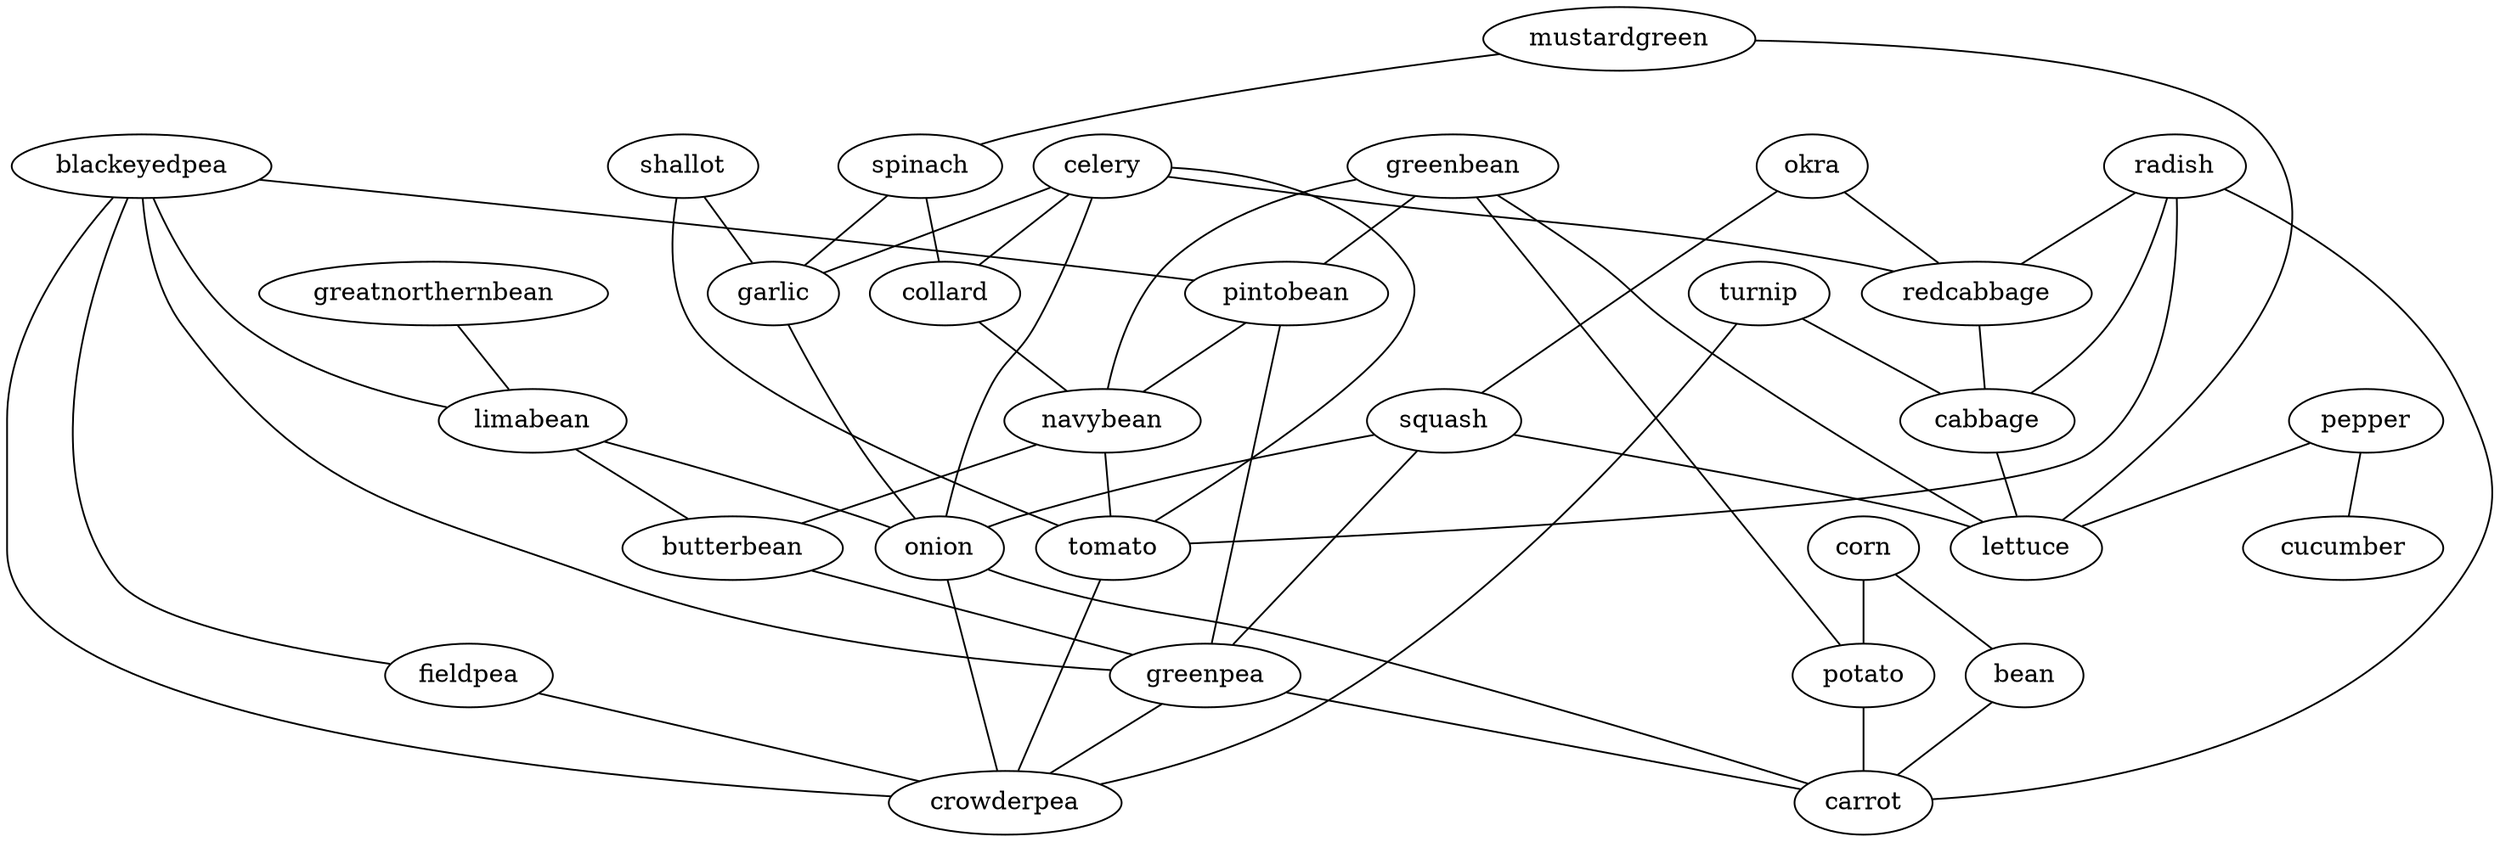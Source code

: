 strict graph G {
radish;
greatnorthernbean;
turnip;
mustardgreen;
okra;
spinach;
blackeyedpea;
greenbean;
limabean;
celery;
collard;
pintobean;
navybean;
fieldpea;
butterbean;
redcabbage;
pepper;
shallot;
corn;
squash;
greenpea;
bean;
garlic;
cabbage;
tomato;
onion;
potato;
crowderpea;
carrot;
cucumber;
lettuce;
radish -- tomato  [weight=1];
radish -- redcabbage  [weight=1];
radish -- carrot  [weight=1];
radish -- cabbage  [weight=1];
greatnorthernbean -- limabean  [weight=1];
turnip -- cabbage  [weight=1];
turnip -- crowderpea  [weight=1];
mustardgreen -- lettuce  [weight=1];
mustardgreen -- spinach  [weight=1];
okra -- redcabbage  [weight=1];
okra -- squash  [weight=1];
spinach -- garlic  [weight=1];
spinach -- collard  [weight=1];
blackeyedpea -- fieldpea  [weight=1];
blackeyedpea -- greenpea  [weight=1];
blackeyedpea -- crowderpea  [weight=1];
blackeyedpea -- pintobean  [weight=1];
blackeyedpea -- limabean  [weight=1];
greenbean -- potato  [weight=1];
greenbean -- lettuce  [weight=1];
greenbean -- pintobean  [weight=1];
greenbean -- navybean  [weight=1];
limabean -- onion  [weight=1];
limabean -- butterbean  [weight=1];
celery -- tomato  [weight=1];
celery -- redcabbage  [weight=1];
celery -- onion  [weight=1];
celery -- collard  [weight=1];
celery -- garlic  [weight=1];
collard -- navybean  [weight=1];
pintobean -- navybean  [weight=1];
pintobean -- greenpea  [weight=1];
navybean -- tomato  [weight=1];
navybean -- butterbean  [weight=1];
fieldpea -- crowderpea  [weight=1];
butterbean -- greenpea  [weight=1];
redcabbage -- cabbage  [weight=1];
pepper -- lettuce  [weight=1];
pepper -- cucumber  [weight=1];
shallot -- tomato  [weight=1];
shallot -- garlic  [weight=1];
corn -- bean  [weight=1];
corn -- potato  [weight=1];
squash -- lettuce  [weight=1];
squash -- greenpea  [weight=1];
squash -- onion  [weight=1];
greenpea -- crowderpea  [weight=1];
greenpea -- carrot  [weight=1];
bean -- carrot  [weight=1];
garlic -- onion  [weight=1];
cabbage -- lettuce  [weight=1];
tomato -- crowderpea  [weight=1];
onion -- crowderpea  [weight=1];
onion -- carrot  [weight=1];
potato -- carrot  [weight=1];
}
